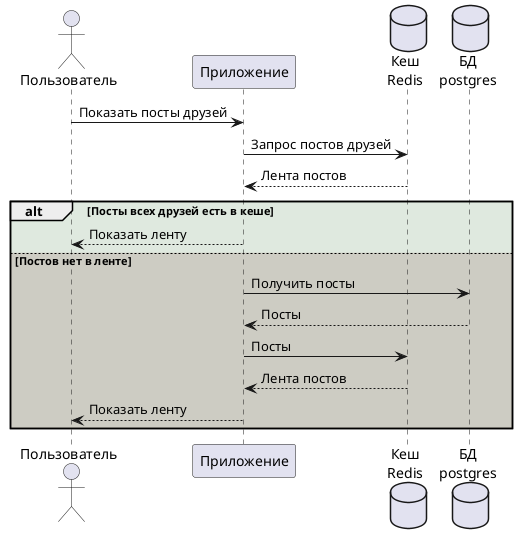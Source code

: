 @startuml

actor Пользователь as user
participant Приложение as app
database "Кеш\nRedis" as loc
database "БД\npostgres" as db


user -> app: Показать посты друзей
app -> loc: Запрос постов друзей
loc --> app: Лента постов
alt #00500020 Посты всех друзей есть в кеше
    app -->  user: Показать ленту 
else #50000020 Постов нет в ленте
    app -> db: Получить посты
    db --> app: Посты
    app -> loc: Посты
    loc --> app: Лента постов
    app -->  user: Показать ленту 
end

@enduml